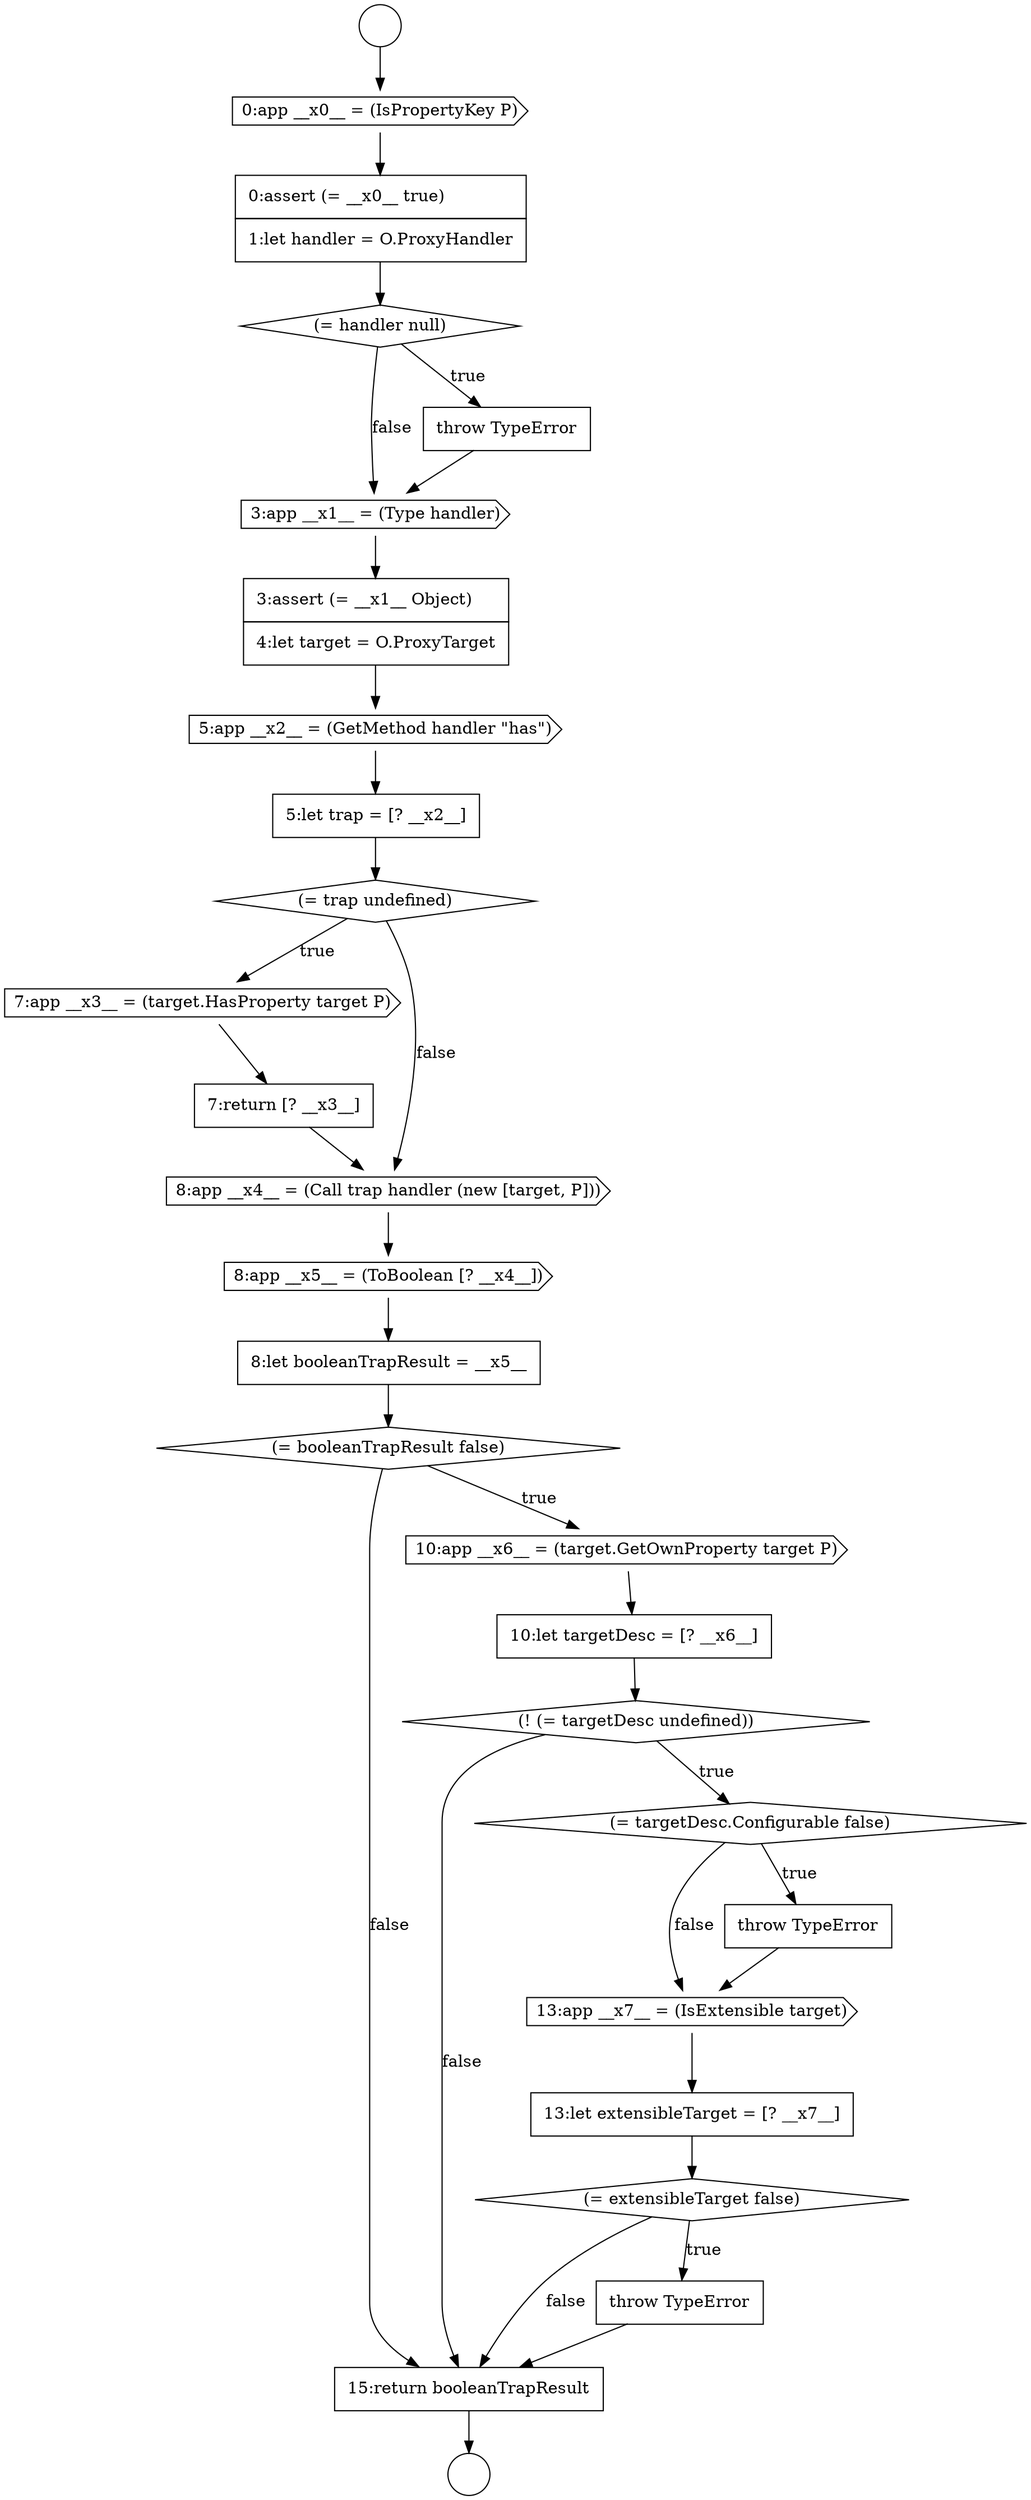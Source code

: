 digraph {
  node2854 [shape=cds, label=<<font color="black">7:app __x3__ = (target.HasProperty target P)</font>> color="black" fillcolor="white" style=filled]
  node2844 [shape=circle label=" " color="black" fillcolor="white" style=filled]
  node2869 [shape=none, margin=0, label=<<font color="black">
    <table border="0" cellborder="1" cellspacing="0" cellpadding="10">
      <tr><td align="left">15:return booleanTrapResult</td></tr>
    </table>
  </font>> color="black" fillcolor="white" style=filled]
  node2861 [shape=none, margin=0, label=<<font color="black">
    <table border="0" cellborder="1" cellspacing="0" cellpadding="10">
      <tr><td align="left">10:let targetDesc = [? __x6__]</td></tr>
    </table>
  </font>> color="black" fillcolor="white" style=filled]
  node2858 [shape=none, margin=0, label=<<font color="black">
    <table border="0" cellborder="1" cellspacing="0" cellpadding="10">
      <tr><td align="left">8:let booleanTrapResult = __x5__</td></tr>
    </table>
  </font>> color="black" fillcolor="white" style=filled]
  node2868 [shape=none, margin=0, label=<<font color="black">
    <table border="0" cellborder="1" cellspacing="0" cellpadding="10">
      <tr><td align="left">throw TypeError</td></tr>
    </table>
  </font>> color="black" fillcolor="white" style=filled]
  node2856 [shape=cds, label=<<font color="black">8:app __x4__ = (Call trap handler (new [target, P]))</font>> color="black" fillcolor="white" style=filled]
  node2867 [shape=diamond, label=<<font color="black">(= extensibleTarget false)</font>> color="black" fillcolor="white" style=filled]
  node2846 [shape=none, margin=0, label=<<font color="black">
    <table border="0" cellborder="1" cellspacing="0" cellpadding="10">
      <tr><td align="left">0:assert (= __x0__ true)</td></tr>
      <tr><td align="left">1:let handler = O.ProxyHandler</td></tr>
    </table>
  </font>> color="black" fillcolor="white" style=filled]
  node2865 [shape=cds, label=<<font color="black">13:app __x7__ = (IsExtensible target)</font>> color="black" fillcolor="white" style=filled]
  node2866 [shape=none, margin=0, label=<<font color="black">
    <table border="0" cellborder="1" cellspacing="0" cellpadding="10">
      <tr><td align="left">13:let extensibleTarget = [? __x7__]</td></tr>
    </table>
  </font>> color="black" fillcolor="white" style=filled]
  node2857 [shape=cds, label=<<font color="black">8:app __x5__ = (ToBoolean [? __x4__])</font>> color="black" fillcolor="white" style=filled]
  node2852 [shape=none, margin=0, label=<<font color="black">
    <table border="0" cellborder="1" cellspacing="0" cellpadding="10">
      <tr><td align="left">5:let trap = [? __x2__]</td></tr>
    </table>
  </font>> color="black" fillcolor="white" style=filled]
  node2845 [shape=cds, label=<<font color="black">0:app __x0__ = (IsPropertyKey P)</font>> color="black" fillcolor="white" style=filled]
  node2851 [shape=cds, label=<<font color="black">5:app __x2__ = (GetMethod handler &quot;has&quot;)</font>> color="black" fillcolor="white" style=filled]
  node2862 [shape=diamond, label=<<font color="black">(! (= targetDesc undefined))</font>> color="black" fillcolor="white" style=filled]
  node2859 [shape=diamond, label=<<font color="black">(= booleanTrapResult false)</font>> color="black" fillcolor="white" style=filled]
  node2849 [shape=cds, label=<<font color="black">3:app __x1__ = (Type handler)</font>> color="black" fillcolor="white" style=filled]
  node2863 [shape=diamond, label=<<font color="black">(= targetDesc.Configurable false)</font>> color="black" fillcolor="white" style=filled]
  node2850 [shape=none, margin=0, label=<<font color="black">
    <table border="0" cellborder="1" cellspacing="0" cellpadding="10">
      <tr><td align="left">3:assert (= __x1__ Object)</td></tr>
      <tr><td align="left">4:let target = O.ProxyTarget</td></tr>
    </table>
  </font>> color="black" fillcolor="white" style=filled]
  node2843 [shape=circle label=" " color="black" fillcolor="white" style=filled]
  node2860 [shape=cds, label=<<font color="black">10:app __x6__ = (target.GetOwnProperty target P)</font>> color="black" fillcolor="white" style=filled]
  node2848 [shape=none, margin=0, label=<<font color="black">
    <table border="0" cellborder="1" cellspacing="0" cellpadding="10">
      <tr><td align="left">throw TypeError</td></tr>
    </table>
  </font>> color="black" fillcolor="white" style=filled]
  node2855 [shape=none, margin=0, label=<<font color="black">
    <table border="0" cellborder="1" cellspacing="0" cellpadding="10">
      <tr><td align="left">7:return [? __x3__]</td></tr>
    </table>
  </font>> color="black" fillcolor="white" style=filled]
  node2853 [shape=diamond, label=<<font color="black">(= trap undefined)</font>> color="black" fillcolor="white" style=filled]
  node2847 [shape=diamond, label=<<font color="black">(= handler null)</font>> color="black" fillcolor="white" style=filled]
  node2864 [shape=none, margin=0, label=<<font color="black">
    <table border="0" cellborder="1" cellspacing="0" cellpadding="10">
      <tr><td align="left">throw TypeError</td></tr>
    </table>
  </font>> color="black" fillcolor="white" style=filled]
  node2851 -> node2852 [ color="black"]
  node2867 -> node2868 [label=<<font color="black">true</font>> color="black"]
  node2867 -> node2869 [label=<<font color="black">false</font>> color="black"]
  node2843 -> node2845 [ color="black"]
  node2864 -> node2865 [ color="black"]
  node2856 -> node2857 [ color="black"]
  node2860 -> node2861 [ color="black"]
  node2847 -> node2848 [label=<<font color="black">true</font>> color="black"]
  node2847 -> node2849 [label=<<font color="black">false</font>> color="black"]
  node2852 -> node2853 [ color="black"]
  node2855 -> node2856 [ color="black"]
  node2845 -> node2846 [ color="black"]
  node2850 -> node2851 [ color="black"]
  node2863 -> node2864 [label=<<font color="black">true</font>> color="black"]
  node2863 -> node2865 [label=<<font color="black">false</font>> color="black"]
  node2861 -> node2862 [ color="black"]
  node2858 -> node2859 [ color="black"]
  node2866 -> node2867 [ color="black"]
  node2854 -> node2855 [ color="black"]
  node2853 -> node2854 [label=<<font color="black">true</font>> color="black"]
  node2853 -> node2856 [label=<<font color="black">false</font>> color="black"]
  node2857 -> node2858 [ color="black"]
  node2869 -> node2844 [ color="black"]
  node2868 -> node2869 [ color="black"]
  node2848 -> node2849 [ color="black"]
  node2862 -> node2863 [label=<<font color="black">true</font>> color="black"]
  node2862 -> node2869 [label=<<font color="black">false</font>> color="black"]
  node2865 -> node2866 [ color="black"]
  node2849 -> node2850 [ color="black"]
  node2859 -> node2860 [label=<<font color="black">true</font>> color="black"]
  node2859 -> node2869 [label=<<font color="black">false</font>> color="black"]
  node2846 -> node2847 [ color="black"]
}
